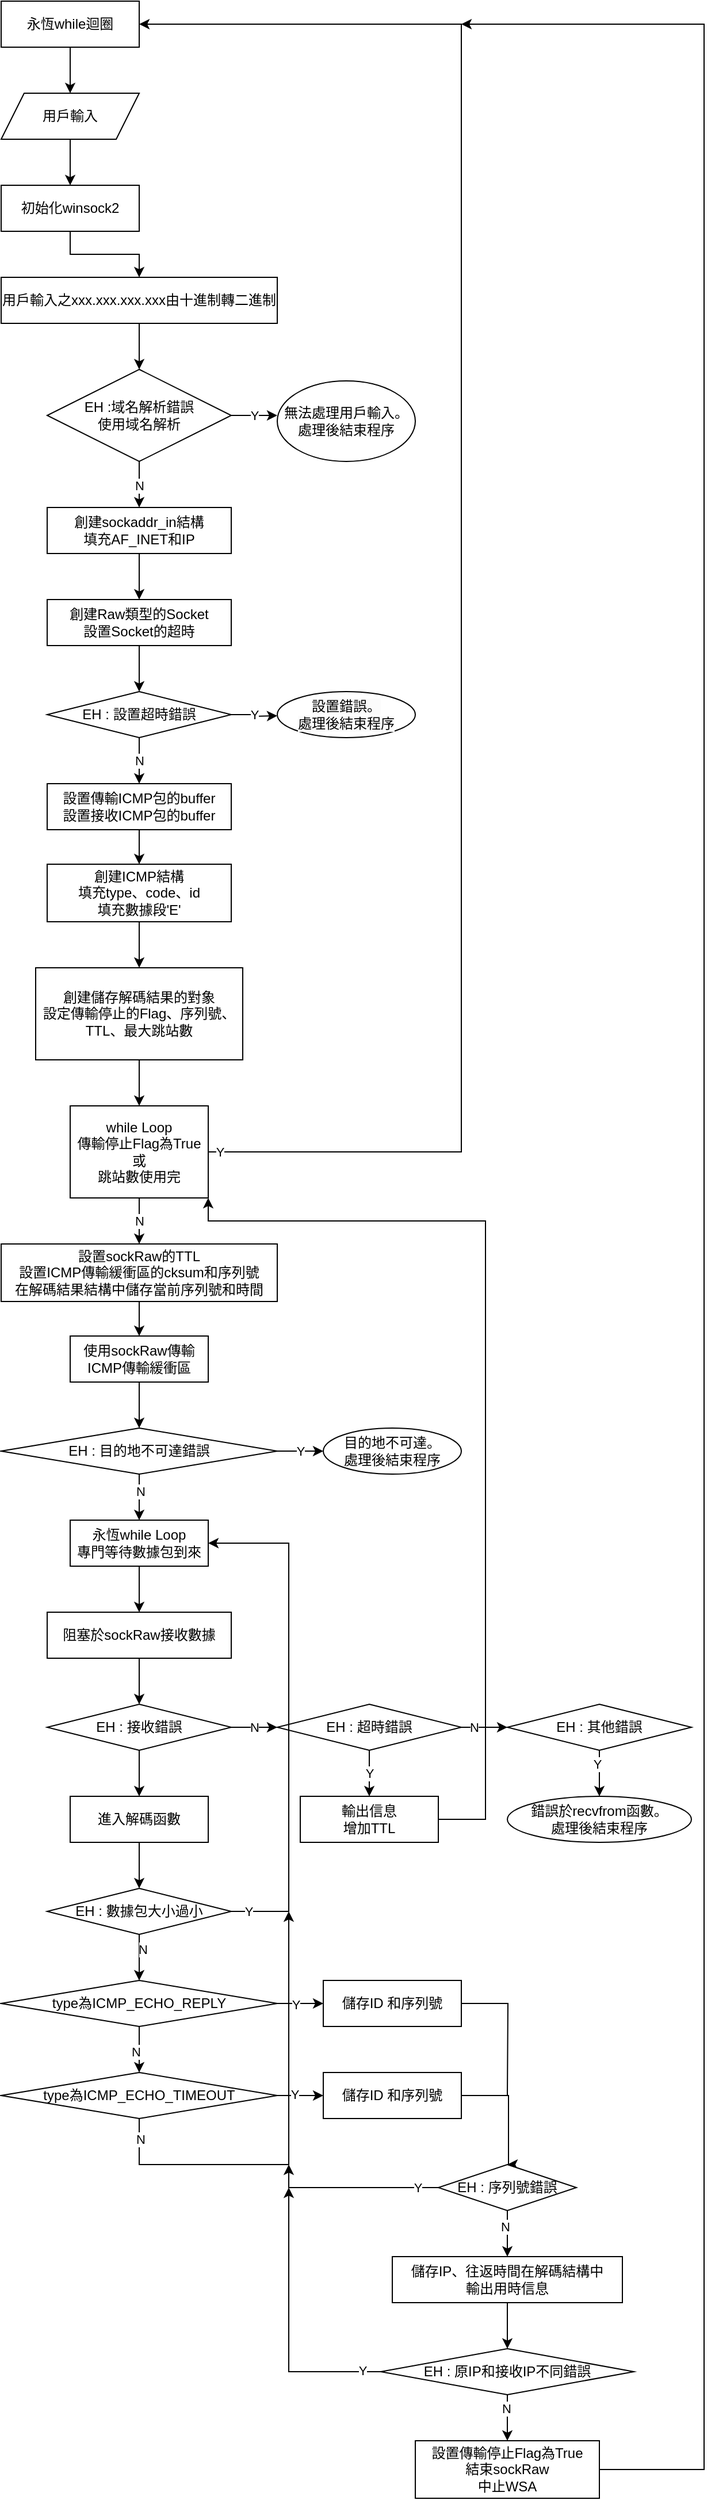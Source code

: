 <mxfile version="22.1.3" type="github">
  <diagram id="C5RBs43oDa-KdzZeNtuy" name="Page-1">
    <mxGraphModel dx="891" dy="628" grid="1" gridSize="10" guides="1" tooltips="1" connect="1" arrows="1" fold="1" page="1" pageScale="1" pageWidth="827" pageHeight="1169" math="0" shadow="0">
      <root>
        <mxCell id="WIyWlLk6GJQsqaUBKTNV-0" />
        <mxCell id="WIyWlLk6GJQsqaUBKTNV-1" parent="WIyWlLk6GJQsqaUBKTNV-0" />
        <mxCell id="BujpaoAsENS_1RQgkWy6-5" value="" style="edgeStyle=orthogonalEdgeStyle;rounded=0;orthogonalLoop=1;jettySize=auto;html=1;" parent="WIyWlLk6GJQsqaUBKTNV-1" source="BujpaoAsENS_1RQgkWy6-0" target="BujpaoAsENS_1RQgkWy6-4" edge="1">
          <mxGeometry relative="1" as="geometry" />
        </mxCell>
        <mxCell id="BujpaoAsENS_1RQgkWy6-0" value="用戶輸入" style="shape=parallelogram;perimeter=parallelogramPerimeter;whiteSpace=wrap;html=1;fixedSize=1;" parent="WIyWlLk6GJQsqaUBKTNV-1" vertex="1">
          <mxGeometry x="40" y="120" width="120" height="40" as="geometry" />
        </mxCell>
        <mxCell id="BujpaoAsENS_1RQgkWy6-2" style="edgeStyle=orthogonalEdgeStyle;rounded=0;orthogonalLoop=1;jettySize=auto;html=1;entryX=0.5;entryY=0;entryDx=0;entryDy=0;" parent="WIyWlLk6GJQsqaUBKTNV-1" source="BujpaoAsENS_1RQgkWy6-1" target="BujpaoAsENS_1RQgkWy6-0" edge="1">
          <mxGeometry relative="1" as="geometry" />
        </mxCell>
        <mxCell id="BujpaoAsENS_1RQgkWy6-1" value="永恆while迴圈" style="rounded=0;whiteSpace=wrap;html=1;" parent="WIyWlLk6GJQsqaUBKTNV-1" vertex="1">
          <mxGeometry x="40" y="40" width="120" height="40" as="geometry" />
        </mxCell>
        <mxCell id="BujpaoAsENS_1RQgkWy6-7" value="" style="edgeStyle=orthogonalEdgeStyle;rounded=0;orthogonalLoop=1;jettySize=auto;html=1;" parent="WIyWlLk6GJQsqaUBKTNV-1" source="BujpaoAsENS_1RQgkWy6-4" target="BujpaoAsENS_1RQgkWy6-6" edge="1">
          <mxGeometry relative="1" as="geometry" />
        </mxCell>
        <mxCell id="BujpaoAsENS_1RQgkWy6-4" value="初始化winsock2" style="whiteSpace=wrap;html=1;" parent="WIyWlLk6GJQsqaUBKTNV-1" vertex="1">
          <mxGeometry x="40" y="200" width="120" height="40" as="geometry" />
        </mxCell>
        <mxCell id="BujpaoAsENS_1RQgkWy6-9" value="" style="edgeStyle=orthogonalEdgeStyle;rounded=0;orthogonalLoop=1;jettySize=auto;html=1;" parent="WIyWlLk6GJQsqaUBKTNV-1" source="BujpaoAsENS_1RQgkWy6-6" target="BujpaoAsENS_1RQgkWy6-8" edge="1">
          <mxGeometry relative="1" as="geometry" />
        </mxCell>
        <mxCell id="BujpaoAsENS_1RQgkWy6-6" value="用戶輸入之xxx.xxx.xxx.xxx由十進制轉二進制" style="whiteSpace=wrap;html=1;" parent="WIyWlLk6GJQsqaUBKTNV-1" vertex="1">
          <mxGeometry x="40" y="280" width="240" height="40" as="geometry" />
        </mxCell>
        <mxCell id="BujpaoAsENS_1RQgkWy6-11" value="" style="edgeStyle=orthogonalEdgeStyle;rounded=0;orthogonalLoop=1;jettySize=auto;html=1;" parent="WIyWlLk6GJQsqaUBKTNV-1" source="BujpaoAsENS_1RQgkWy6-8" edge="1">
          <mxGeometry relative="1" as="geometry">
            <mxPoint x="280" y="400" as="targetPoint" />
          </mxGeometry>
        </mxCell>
        <mxCell id="BujpaoAsENS_1RQgkWy6-15" value="Y" style="edgeLabel;html=1;align=center;verticalAlign=middle;resizable=0;points=[];" parent="BujpaoAsENS_1RQgkWy6-11" vertex="1" connectable="0">
          <mxGeometry x="-0.617" y="-3" relative="1" as="geometry">
            <mxPoint x="12" y="-3" as="offset" />
          </mxGeometry>
        </mxCell>
        <mxCell id="BujpaoAsENS_1RQgkWy6-14" value="" style="edgeStyle=orthogonalEdgeStyle;rounded=0;orthogonalLoop=1;jettySize=auto;html=1;" parent="WIyWlLk6GJQsqaUBKTNV-1" source="BujpaoAsENS_1RQgkWy6-8" target="BujpaoAsENS_1RQgkWy6-13" edge="1">
          <mxGeometry relative="1" as="geometry" />
        </mxCell>
        <mxCell id="BujpaoAsENS_1RQgkWy6-17" value="N" style="edgeLabel;html=1;align=center;verticalAlign=middle;resizable=0;points=[];" parent="BujpaoAsENS_1RQgkWy6-14" vertex="1" connectable="0">
          <mxGeometry x="-0.483" y="-3" relative="1" as="geometry">
            <mxPoint x="3" y="10" as="offset" />
          </mxGeometry>
        </mxCell>
        <mxCell id="BujpaoAsENS_1RQgkWy6-8" value="EH :域名解析錯誤&lt;br&gt;使用域名解析" style="rhombus;whiteSpace=wrap;html=1;" parent="WIyWlLk6GJQsqaUBKTNV-1" vertex="1">
          <mxGeometry x="80" y="360" width="160" height="80" as="geometry" />
        </mxCell>
        <mxCell id="BujpaoAsENS_1RQgkWy6-22" value="" style="edgeStyle=orthogonalEdgeStyle;rounded=0;orthogonalLoop=1;jettySize=auto;html=1;" parent="WIyWlLk6GJQsqaUBKTNV-1" source="BujpaoAsENS_1RQgkWy6-13" target="BujpaoAsENS_1RQgkWy6-21" edge="1">
          <mxGeometry relative="1" as="geometry" />
        </mxCell>
        <mxCell id="BujpaoAsENS_1RQgkWy6-13" value="創建sockaddr_in結構&lt;br&gt;填充AF_INET和IP" style="whiteSpace=wrap;html=1;" parent="WIyWlLk6GJQsqaUBKTNV-1" vertex="1">
          <mxGeometry x="80" y="480" width="160" height="40" as="geometry" />
        </mxCell>
        <mxCell id="BujpaoAsENS_1RQgkWy6-25" value="" style="edgeStyle=orthogonalEdgeStyle;rounded=0;orthogonalLoop=1;jettySize=auto;html=1;" parent="WIyWlLk6GJQsqaUBKTNV-1" source="BujpaoAsENS_1RQgkWy6-21" target="BujpaoAsENS_1RQgkWy6-24" edge="1">
          <mxGeometry relative="1" as="geometry" />
        </mxCell>
        <mxCell id="BujpaoAsENS_1RQgkWy6-21" value="創建Raw類型的Socket&lt;br&gt;設置Socket的超時" style="whiteSpace=wrap;html=1;" parent="WIyWlLk6GJQsqaUBKTNV-1" vertex="1">
          <mxGeometry x="80" y="560" width="160" height="40" as="geometry" />
        </mxCell>
        <mxCell id="BujpaoAsENS_1RQgkWy6-27" value="" style="edgeStyle=orthogonalEdgeStyle;rounded=0;orthogonalLoop=1;jettySize=auto;html=1;" parent="WIyWlLk6GJQsqaUBKTNV-1" source="BujpaoAsENS_1RQgkWy6-24" edge="1">
          <mxGeometry relative="1" as="geometry">
            <mxPoint x="280" y="661" as="targetPoint" />
          </mxGeometry>
        </mxCell>
        <mxCell id="BujpaoAsENS_1RQgkWy6-29" value="Y" style="edgeLabel;html=1;align=center;verticalAlign=middle;resizable=0;points=[];" parent="BujpaoAsENS_1RQgkWy6-27" vertex="1" connectable="0">
          <mxGeometry x="-0.567" y="1" relative="1" as="geometry">
            <mxPoint x="11" y="1" as="offset" />
          </mxGeometry>
        </mxCell>
        <mxCell id="BujpaoAsENS_1RQgkWy6-31" value="N" style="edgeStyle=orthogonalEdgeStyle;rounded=0;orthogonalLoop=1;jettySize=auto;html=1;" parent="WIyWlLk6GJQsqaUBKTNV-1" source="BujpaoAsENS_1RQgkWy6-24" target="BujpaoAsENS_1RQgkWy6-30" edge="1">
          <mxGeometry relative="1" as="geometry" />
        </mxCell>
        <mxCell id="BujpaoAsENS_1RQgkWy6-24" value="EH : 設置超時錯誤" style="rhombus;whiteSpace=wrap;html=1;" parent="WIyWlLk6GJQsqaUBKTNV-1" vertex="1">
          <mxGeometry x="80" y="640" width="160" height="40" as="geometry" />
        </mxCell>
        <mxCell id="BujpaoAsENS_1RQgkWy6-33" value="" style="edgeStyle=orthogonalEdgeStyle;rounded=0;orthogonalLoop=1;jettySize=auto;html=1;" parent="WIyWlLk6GJQsqaUBKTNV-1" source="BujpaoAsENS_1RQgkWy6-30" target="BujpaoAsENS_1RQgkWy6-32" edge="1">
          <mxGeometry relative="1" as="geometry" />
        </mxCell>
        <mxCell id="BujpaoAsENS_1RQgkWy6-30" value="設置傳輸ICMP包的buffer&lt;br&gt;設置接收ICMP包的buffer" style="whiteSpace=wrap;html=1;" parent="WIyWlLk6GJQsqaUBKTNV-1" vertex="1">
          <mxGeometry x="80" y="720" width="160" height="40" as="geometry" />
        </mxCell>
        <mxCell id="BujpaoAsENS_1RQgkWy6-35" value="" style="edgeStyle=orthogonalEdgeStyle;rounded=0;orthogonalLoop=1;jettySize=auto;html=1;" parent="WIyWlLk6GJQsqaUBKTNV-1" source="BujpaoAsENS_1RQgkWy6-32" target="BujpaoAsENS_1RQgkWy6-34" edge="1">
          <mxGeometry relative="1" as="geometry" />
        </mxCell>
        <mxCell id="BujpaoAsENS_1RQgkWy6-32" value="創建ICMP結構&lt;br&gt;填充type、code、id&lt;br&gt;填充數據段&#39;E&#39;" style="whiteSpace=wrap;html=1;" parent="WIyWlLk6GJQsqaUBKTNV-1" vertex="1">
          <mxGeometry x="80" y="790" width="160" height="50" as="geometry" />
        </mxCell>
        <mxCell id="BujpaoAsENS_1RQgkWy6-39" value="" style="edgeStyle=orthogonalEdgeStyle;rounded=0;orthogonalLoop=1;jettySize=auto;html=1;" parent="WIyWlLk6GJQsqaUBKTNV-1" source="BujpaoAsENS_1RQgkWy6-34" target="BujpaoAsENS_1RQgkWy6-38" edge="1">
          <mxGeometry relative="1" as="geometry" />
        </mxCell>
        <mxCell id="BujpaoAsENS_1RQgkWy6-34" value="創建儲存解碼結果的對象&lt;br&gt;設定傳輸停止的Flag、序列號、TTL、最大跳站數" style="whiteSpace=wrap;html=1;" parent="WIyWlLk6GJQsqaUBKTNV-1" vertex="1">
          <mxGeometry x="70" y="880" width="180" height="80" as="geometry" />
        </mxCell>
        <mxCell id="BujpaoAsENS_1RQgkWy6-41" value="" style="edgeStyle=orthogonalEdgeStyle;rounded=0;orthogonalLoop=1;jettySize=auto;html=1;" parent="WIyWlLk6GJQsqaUBKTNV-1" source="BujpaoAsENS_1RQgkWy6-38" target="BujpaoAsENS_1RQgkWy6-40" edge="1">
          <mxGeometry relative="1" as="geometry">
            <Array as="points">
              <mxPoint x="160" y="1120" />
              <mxPoint x="160" y="1120" />
            </Array>
          </mxGeometry>
        </mxCell>
        <mxCell id="BujpaoAsENS_1RQgkWy6-50" value="N" style="edgeLabel;html=1;align=center;verticalAlign=middle;resizable=0;points=[];" parent="BujpaoAsENS_1RQgkWy6-41" vertex="1" connectable="0">
          <mxGeometry x="0.298" y="3" relative="1" as="geometry">
            <mxPoint x="-3" y="-6" as="offset" />
          </mxGeometry>
        </mxCell>
        <mxCell id="BujpaoAsENS_1RQgkWy6-38" value="while Loop&lt;br&gt;傳輸停止Flag為True&lt;br style=&quot;border-color: var(--border-color);&quot;&gt;或&lt;br style=&quot;border-color: var(--border-color);&quot;&gt;跳站數使用完" style="whiteSpace=wrap;html=1;" parent="WIyWlLk6GJQsqaUBKTNV-1" vertex="1">
          <mxGeometry x="100" y="1000" width="120" height="80" as="geometry" />
        </mxCell>
        <mxCell id="BujpaoAsENS_1RQgkWy6-52" value="" style="edgeStyle=orthogonalEdgeStyle;rounded=0;orthogonalLoop=1;jettySize=auto;html=1;" parent="WIyWlLk6GJQsqaUBKTNV-1" source="BujpaoAsENS_1RQgkWy6-40" target="BujpaoAsENS_1RQgkWy6-51" edge="1">
          <mxGeometry relative="1" as="geometry" />
        </mxCell>
        <mxCell id="BujpaoAsENS_1RQgkWy6-40" value="設置sockRaw的TTL&lt;br&gt;設置ICMP傳輸緩衝區的cksum和序列號&lt;br&gt;在解碼結果結構中儲存當前序列號和時間" style="whiteSpace=wrap;html=1;" parent="WIyWlLk6GJQsqaUBKTNV-1" vertex="1">
          <mxGeometry x="40" y="1120" width="240" height="50" as="geometry" />
        </mxCell>
        <mxCell id="BujpaoAsENS_1RQgkWy6-45" style="edgeStyle=orthogonalEdgeStyle;rounded=0;orthogonalLoop=1;jettySize=auto;html=1;endArrow=classic;endFill=1;spacing=0;spacingRight=3;entryX=1;entryY=0.5;entryDx=0;entryDy=0;exitX=1;exitY=0.5;exitDx=0;exitDy=0;" parent="WIyWlLk6GJQsqaUBKTNV-1" source="BujpaoAsENS_1RQgkWy6-38" target="BujpaoAsENS_1RQgkWy6-1" edge="1">
          <mxGeometry relative="1" as="geometry">
            <mxPoint x="440" y="60" as="targetPoint" />
            <mxPoint x="380" y="1040" as="sourcePoint" />
            <Array as="points">
              <mxPoint x="440" y="1040" />
              <mxPoint x="440" y="60" />
            </Array>
          </mxGeometry>
        </mxCell>
        <mxCell id="BujpaoAsENS_1RQgkWy6-90" value="Y" style="edgeLabel;html=1;align=center;verticalAlign=middle;resizable=0;points=[];" parent="BujpaoAsENS_1RQgkWy6-45" vertex="1" connectable="0">
          <mxGeometry x="-0.95" y="-2" relative="1" as="geometry">
            <mxPoint x="-27" y="-2" as="offset" />
          </mxGeometry>
        </mxCell>
        <mxCell id="BujpaoAsENS_1RQgkWy6-54" value="" style="edgeStyle=orthogonalEdgeStyle;rounded=0;orthogonalLoop=1;jettySize=auto;html=1;" parent="WIyWlLk6GJQsqaUBKTNV-1" source="BujpaoAsENS_1RQgkWy6-51" target="BujpaoAsENS_1RQgkWy6-53" edge="1">
          <mxGeometry relative="1" as="geometry" />
        </mxCell>
        <mxCell id="BujpaoAsENS_1RQgkWy6-51" value="使用sockRaw傳輸ICMP傳輸緩衝區" style="whiteSpace=wrap;html=1;" parent="WIyWlLk6GJQsqaUBKTNV-1" vertex="1">
          <mxGeometry x="100" y="1200" width="120" height="40" as="geometry" />
        </mxCell>
        <mxCell id="BujpaoAsENS_1RQgkWy6-59" value="Y" style="edgeStyle=orthogonalEdgeStyle;rounded=0;orthogonalLoop=1;jettySize=auto;html=1;entryX=0;entryY=0.5;entryDx=0;entryDy=0;" parent="WIyWlLk6GJQsqaUBKTNV-1" source="BujpaoAsENS_1RQgkWy6-53" target="BujpaoAsENS_1RQgkWy6-76" edge="1">
          <mxGeometry relative="1" as="geometry">
            <mxPoint x="320" y="1300" as="targetPoint" />
          </mxGeometry>
        </mxCell>
        <mxCell id="BujpaoAsENS_1RQgkWy6-63" value="" style="edgeStyle=orthogonalEdgeStyle;rounded=0;orthogonalLoop=1;jettySize=auto;html=1;" parent="WIyWlLk6GJQsqaUBKTNV-1" source="BujpaoAsENS_1RQgkWy6-53" target="BujpaoAsENS_1RQgkWy6-62" edge="1">
          <mxGeometry relative="1" as="geometry" />
        </mxCell>
        <mxCell id="BujpaoAsENS_1RQgkWy6-88" value="N" style="edgeLabel;html=1;align=center;verticalAlign=middle;resizable=0;points=[];" parent="BujpaoAsENS_1RQgkWy6-63" vertex="1" connectable="0">
          <mxGeometry x="-0.26" y="1" relative="1" as="geometry">
            <mxPoint as="offset" />
          </mxGeometry>
        </mxCell>
        <mxCell id="BujpaoAsENS_1RQgkWy6-53" value="EH : 目的地不可達錯誤" style="rhombus;whiteSpace=wrap;html=1;" parent="WIyWlLk6GJQsqaUBKTNV-1" vertex="1">
          <mxGeometry x="40" y="1280" width="240" height="40" as="geometry" />
        </mxCell>
        <mxCell id="BujpaoAsENS_1RQgkWy6-65" value="" style="edgeStyle=orthogonalEdgeStyle;rounded=0;orthogonalLoop=1;jettySize=auto;html=1;" parent="WIyWlLk6GJQsqaUBKTNV-1" source="BujpaoAsENS_1RQgkWy6-62" target="BujpaoAsENS_1RQgkWy6-64" edge="1">
          <mxGeometry relative="1" as="geometry" />
        </mxCell>
        <mxCell id="BujpaoAsENS_1RQgkWy6-62" value="永恆while Loop&lt;br&gt;專門等待數據包到來" style="whiteSpace=wrap;html=1;" parent="WIyWlLk6GJQsqaUBKTNV-1" vertex="1">
          <mxGeometry x="100" y="1360" width="120" height="40" as="geometry" />
        </mxCell>
        <mxCell id="BujpaoAsENS_1RQgkWy6-68" value="" style="edgeStyle=orthogonalEdgeStyle;rounded=0;orthogonalLoop=1;jettySize=auto;html=1;" parent="WIyWlLk6GJQsqaUBKTNV-1" source="BujpaoAsENS_1RQgkWy6-64" target="BujpaoAsENS_1RQgkWy6-67" edge="1">
          <mxGeometry relative="1" as="geometry" />
        </mxCell>
        <mxCell id="BujpaoAsENS_1RQgkWy6-64" value="阻塞於sockRaw接收數據" style="whiteSpace=wrap;html=1;" parent="WIyWlLk6GJQsqaUBKTNV-1" vertex="1">
          <mxGeometry x="80" y="1440" width="160" height="40" as="geometry" />
        </mxCell>
        <mxCell id="BujpaoAsENS_1RQgkWy6-70" value="" style="edgeStyle=orthogonalEdgeStyle;rounded=0;orthogonalLoop=1;jettySize=auto;html=1;" parent="WIyWlLk6GJQsqaUBKTNV-1" source="BujpaoAsENS_1RQgkWy6-67" target="BujpaoAsENS_1RQgkWy6-69" edge="1">
          <mxGeometry relative="1" as="geometry" />
        </mxCell>
        <mxCell id="BujpaoAsENS_1RQgkWy6-85" value="N" style="edgeLabel;html=1;align=center;verticalAlign=middle;resizable=0;points=[];" parent="BujpaoAsENS_1RQgkWy6-70" vertex="1" connectable="0">
          <mxGeometry x="-0.45" y="3" relative="1" as="geometry">
            <mxPoint x="9" y="3" as="offset" />
          </mxGeometry>
        </mxCell>
        <mxCell id="BujpaoAsENS_1RQgkWy6-93" value="" style="edgeStyle=orthogonalEdgeStyle;rounded=0;orthogonalLoop=1;jettySize=auto;html=1;entryX=0.5;entryY=0;entryDx=0;entryDy=0;" parent="WIyWlLk6GJQsqaUBKTNV-1" source="BujpaoAsENS_1RQgkWy6-67" target="BujpaoAsENS_1RQgkWy6-94" edge="1">
          <mxGeometry relative="1" as="geometry">
            <mxPoint x="160" y="1600" as="targetPoint" />
          </mxGeometry>
        </mxCell>
        <mxCell id="BujpaoAsENS_1RQgkWy6-67" value="EH : 接收錯誤" style="rhombus;whiteSpace=wrap;html=1;" parent="WIyWlLk6GJQsqaUBKTNV-1" vertex="1">
          <mxGeometry x="80" y="1520" width="160" height="40" as="geometry" />
        </mxCell>
        <mxCell id="BujpaoAsENS_1RQgkWy6-72" value="" style="edgeStyle=orthogonalEdgeStyle;rounded=0;orthogonalLoop=1;jettySize=auto;html=1;" parent="WIyWlLk6GJQsqaUBKTNV-1" source="BujpaoAsENS_1RQgkWy6-69" target="BujpaoAsENS_1RQgkWy6-71" edge="1">
          <mxGeometry relative="1" as="geometry">
            <Array as="points">
              <mxPoint x="460" y="1540" />
              <mxPoint x="460" y="1540" />
            </Array>
          </mxGeometry>
        </mxCell>
        <mxCell id="BujpaoAsENS_1RQgkWy6-87" value="N" style="edgeLabel;html=1;align=center;verticalAlign=middle;resizable=0;points=[];" parent="BujpaoAsENS_1RQgkWy6-72" vertex="1" connectable="0">
          <mxGeometry x="-0.45" y="-3" relative="1" as="geometry">
            <mxPoint y="-3" as="offset" />
          </mxGeometry>
        </mxCell>
        <mxCell id="BujpaoAsENS_1RQgkWy6-82" value="" style="edgeStyle=orthogonalEdgeStyle;rounded=0;orthogonalLoop=1;jettySize=auto;html=1;" parent="WIyWlLk6GJQsqaUBKTNV-1" source="BujpaoAsENS_1RQgkWy6-69" target="BujpaoAsENS_1RQgkWy6-81" edge="1">
          <mxGeometry relative="1" as="geometry" />
        </mxCell>
        <mxCell id="BujpaoAsENS_1RQgkWy6-86" value="Y" style="edgeLabel;html=1;align=center;verticalAlign=middle;resizable=0;points=[];" parent="BujpaoAsENS_1RQgkWy6-82" vertex="1" connectable="0">
          <mxGeometry x="-0.35" y="-3" relative="1" as="geometry">
            <mxPoint x="3" y="7" as="offset" />
          </mxGeometry>
        </mxCell>
        <mxCell id="BujpaoAsENS_1RQgkWy6-69" value="EH : 超時錯誤" style="rhombus;whiteSpace=wrap;html=1;" parent="WIyWlLk6GJQsqaUBKTNV-1" vertex="1">
          <mxGeometry x="280" y="1520" width="160" height="40" as="geometry" />
        </mxCell>
        <mxCell id="BujpaoAsENS_1RQgkWy6-78" value="" style="edgeStyle=orthogonalEdgeStyle;rounded=0;orthogonalLoop=1;jettySize=auto;html=1;entryX=0.5;entryY=0;entryDx=0;entryDy=0;" parent="WIyWlLk6GJQsqaUBKTNV-1" source="BujpaoAsENS_1RQgkWy6-71" target="BujpaoAsENS_1RQgkWy6-80" edge="1">
          <mxGeometry relative="1" as="geometry">
            <mxPoint x="560" y="1620" as="targetPoint" />
          </mxGeometry>
        </mxCell>
        <mxCell id="BujpaoAsENS_1RQgkWy6-91" value="Y" style="edgeLabel;html=1;align=center;verticalAlign=middle;resizable=0;points=[];" parent="BujpaoAsENS_1RQgkWy6-78" vertex="1" connectable="0">
          <mxGeometry x="-0.39" y="-2" relative="1" as="geometry">
            <mxPoint as="offset" />
          </mxGeometry>
        </mxCell>
        <mxCell id="BujpaoAsENS_1RQgkWy6-71" value="EH : 其他錯誤" style="rhombus;whiteSpace=wrap;html=1;" parent="WIyWlLk6GJQsqaUBKTNV-1" vertex="1">
          <mxGeometry x="480" y="1520" width="160" height="40" as="geometry" />
        </mxCell>
        <mxCell id="BujpaoAsENS_1RQgkWy6-74" value="無法處理用戶輸入。&lt;br style=&quot;border-color: var(--border-color);&quot;&gt;處理後結束程序" style="ellipse;whiteSpace=wrap;html=1;" parent="WIyWlLk6GJQsqaUBKTNV-1" vertex="1">
          <mxGeometry x="280" y="370" width="120" height="70" as="geometry" />
        </mxCell>
        <mxCell id="BujpaoAsENS_1RQgkWy6-75" value="&lt;span style=&quot;color: rgb(0, 0, 0); font-family: Helvetica; font-size: 12px; font-style: normal; font-variant-ligatures: normal; font-variant-caps: normal; font-weight: 400; letter-spacing: normal; orphans: 2; text-align: center; text-indent: 0px; text-transform: none; widows: 2; word-spacing: 0px; -webkit-text-stroke-width: 0px; background-color: rgb(251, 251, 251); text-decoration-thickness: initial; text-decoration-style: initial; text-decoration-color: initial; float: none; display: inline !important;&quot;&gt;設置錯誤。&lt;/span&gt;&lt;br style=&quot;border-color: var(--border-color); color: rgb(0, 0, 0); font-family: Helvetica; font-size: 12px; font-style: normal; font-variant-ligatures: normal; font-variant-caps: normal; font-weight: 400; letter-spacing: normal; orphans: 2; text-align: center; text-indent: 0px; text-transform: none; widows: 2; word-spacing: 0px; -webkit-text-stroke-width: 0px; background-color: rgb(251, 251, 251); text-decoration-thickness: initial; text-decoration-style: initial; text-decoration-color: initial;&quot;&gt;&lt;span style=&quot;color: rgb(0, 0, 0); font-family: Helvetica; font-size: 12px; font-style: normal; font-variant-ligatures: normal; font-variant-caps: normal; font-weight: 400; letter-spacing: normal; orphans: 2; text-align: center; text-indent: 0px; text-transform: none; widows: 2; word-spacing: 0px; -webkit-text-stroke-width: 0px; background-color: rgb(251, 251, 251); text-decoration-thickness: initial; text-decoration-style: initial; text-decoration-color: initial; float: none; display: inline !important;&quot;&gt;處理後結束程序&lt;/span&gt;" style="ellipse;whiteSpace=wrap;html=1;" parent="WIyWlLk6GJQsqaUBKTNV-1" vertex="1">
          <mxGeometry x="280" y="640" width="120" height="40" as="geometry" />
        </mxCell>
        <mxCell id="BujpaoAsENS_1RQgkWy6-76" value="目的地不可達。&lt;br&gt;處理後結束程序" style="ellipse;whiteSpace=wrap;html=1;" parent="WIyWlLk6GJQsqaUBKTNV-1" vertex="1">
          <mxGeometry x="320" y="1280" width="120" height="40" as="geometry" />
        </mxCell>
        <mxCell id="BujpaoAsENS_1RQgkWy6-80" value="錯誤於recvfrom函數。&lt;br style=&quot;border-color: var(--border-color);&quot;&gt;處理後結束程序" style="ellipse;whiteSpace=wrap;html=1;" parent="WIyWlLk6GJQsqaUBKTNV-1" vertex="1">
          <mxGeometry x="480" y="1600" width="160" height="40" as="geometry" />
        </mxCell>
        <mxCell id="BujpaoAsENS_1RQgkWy6-83" style="edgeStyle=orthogonalEdgeStyle;rounded=0;orthogonalLoop=1;jettySize=auto;html=1;entryX=1;entryY=1;entryDx=0;entryDy=0;" parent="WIyWlLk6GJQsqaUBKTNV-1" source="BujpaoAsENS_1RQgkWy6-81" target="BujpaoAsENS_1RQgkWy6-38" edge="1">
          <mxGeometry relative="1" as="geometry">
            <mxPoint x="220" y="1100" as="targetPoint" />
            <Array as="points">
              <mxPoint x="461" y="1620" />
              <mxPoint x="461" y="1100" />
              <mxPoint x="220" y="1100" />
            </Array>
          </mxGeometry>
        </mxCell>
        <mxCell id="BujpaoAsENS_1RQgkWy6-81" value="輸出信息&lt;br&gt;增加TTL" style="whiteSpace=wrap;html=1;" parent="WIyWlLk6GJQsqaUBKTNV-1" vertex="1">
          <mxGeometry x="300" y="1600" width="120" height="40" as="geometry" />
        </mxCell>
        <mxCell id="BujpaoAsENS_1RQgkWy6-97" value="" style="edgeStyle=orthogonalEdgeStyle;rounded=0;orthogonalLoop=1;jettySize=auto;html=1;" parent="WIyWlLk6GJQsqaUBKTNV-1" source="BujpaoAsENS_1RQgkWy6-94" target="BujpaoAsENS_1RQgkWy6-96" edge="1">
          <mxGeometry relative="1" as="geometry" />
        </mxCell>
        <mxCell id="BujpaoAsENS_1RQgkWy6-94" value="進入解碼函數" style="rounded=0;whiteSpace=wrap;html=1;" parent="WIyWlLk6GJQsqaUBKTNV-1" vertex="1">
          <mxGeometry x="100" y="1600" width="120" height="40" as="geometry" />
        </mxCell>
        <mxCell id="BujpaoAsENS_1RQgkWy6-99" value="" style="edgeStyle=orthogonalEdgeStyle;rounded=0;orthogonalLoop=1;jettySize=auto;html=1;entryX=1;entryY=0.5;entryDx=0;entryDy=0;" parent="WIyWlLk6GJQsqaUBKTNV-1" source="BujpaoAsENS_1RQgkWy6-96" target="BujpaoAsENS_1RQgkWy6-62" edge="1">
          <mxGeometry relative="1" as="geometry">
            <mxPoint x="230" y="1380" as="targetPoint" />
            <Array as="points">
              <mxPoint x="290" y="1700" />
              <mxPoint x="290" y="1380" />
            </Array>
          </mxGeometry>
        </mxCell>
        <mxCell id="BujpaoAsENS_1RQgkWy6-118" value="Y" style="edgeLabel;html=1;align=center;verticalAlign=middle;resizable=0;points=[];" parent="BujpaoAsENS_1RQgkWy6-99" vertex="1" connectable="0">
          <mxGeometry x="-0.933" y="-4" relative="1" as="geometry">
            <mxPoint y="-4" as="offset" />
          </mxGeometry>
        </mxCell>
        <mxCell id="BujpaoAsENS_1RQgkWy6-105" value="" style="edgeStyle=orthogonalEdgeStyle;rounded=0;orthogonalLoop=1;jettySize=auto;html=1;" parent="WIyWlLk6GJQsqaUBKTNV-1" source="BujpaoAsENS_1RQgkWy6-96" target="BujpaoAsENS_1RQgkWy6-104" edge="1">
          <mxGeometry relative="1" as="geometry" />
        </mxCell>
        <mxCell id="BujpaoAsENS_1RQgkWy6-106" value="N" style="edgeLabel;html=1;align=center;verticalAlign=middle;resizable=0;points=[];" parent="BujpaoAsENS_1RQgkWy6-105" vertex="1" connectable="0">
          <mxGeometry x="-0.35" y="3" relative="1" as="geometry">
            <mxPoint as="offset" />
          </mxGeometry>
        </mxCell>
        <mxCell id="BujpaoAsENS_1RQgkWy6-96" value="EH : 數據包大小過小" style="rhombus;whiteSpace=wrap;html=1;rounded=0;" parent="WIyWlLk6GJQsqaUBKTNV-1" vertex="1">
          <mxGeometry x="80" y="1680" width="160" height="40" as="geometry" />
        </mxCell>
        <mxCell id="BujpaoAsENS_1RQgkWy6-108" value="" style="edgeStyle=orthogonalEdgeStyle;rounded=0;orthogonalLoop=1;jettySize=auto;html=1;" parent="WIyWlLk6GJQsqaUBKTNV-1" source="BujpaoAsENS_1RQgkWy6-104" target="BujpaoAsENS_1RQgkWy6-107" edge="1">
          <mxGeometry relative="1" as="geometry" />
        </mxCell>
        <mxCell id="BujpaoAsENS_1RQgkWy6-113" value="Y" style="edgeLabel;html=1;align=center;verticalAlign=middle;resizable=0;points=[];" parent="BujpaoAsENS_1RQgkWy6-108" vertex="1" connectable="0">
          <mxGeometry x="-0.2" y="-1" relative="1" as="geometry">
            <mxPoint as="offset" />
          </mxGeometry>
        </mxCell>
        <mxCell id="BujpaoAsENS_1RQgkWy6-110" value="" style="edgeStyle=orthogonalEdgeStyle;rounded=0;orthogonalLoop=1;jettySize=auto;html=1;" parent="WIyWlLk6GJQsqaUBKTNV-1" source="BujpaoAsENS_1RQgkWy6-104" target="BujpaoAsENS_1RQgkWy6-109" edge="1">
          <mxGeometry relative="1" as="geometry" />
        </mxCell>
        <mxCell id="BujpaoAsENS_1RQgkWy6-115" value="N" style="edgeLabel;html=1;align=center;verticalAlign=middle;resizable=0;points=[];" parent="BujpaoAsENS_1RQgkWy6-110" vertex="1" connectable="0">
          <mxGeometry x="0.1" y="-3" relative="1" as="geometry">
            <mxPoint as="offset" />
          </mxGeometry>
        </mxCell>
        <mxCell id="BujpaoAsENS_1RQgkWy6-104" value="type為ICMP_ECHO_REPLY" style="rhombus;whiteSpace=wrap;html=1;rounded=0;" parent="WIyWlLk6GJQsqaUBKTNV-1" vertex="1">
          <mxGeometry x="40" y="1760" width="240" height="40" as="geometry" />
        </mxCell>
        <mxCell id="BujpaoAsENS_1RQgkWy6-121" style="edgeStyle=orthogonalEdgeStyle;rounded=0;orthogonalLoop=1;jettySize=auto;html=1;endArrow=none;endFill=0;" parent="WIyWlLk6GJQsqaUBKTNV-1" source="BujpaoAsENS_1RQgkWy6-107" edge="1">
          <mxGeometry relative="1" as="geometry">
            <mxPoint x="480" y="1860" as="targetPoint" />
          </mxGeometry>
        </mxCell>
        <mxCell id="BujpaoAsENS_1RQgkWy6-107" value="儲存ID 和序列號" style="whiteSpace=wrap;html=1;rounded=0;" parent="WIyWlLk6GJQsqaUBKTNV-1" vertex="1">
          <mxGeometry x="320" y="1760" width="120" height="40" as="geometry" />
        </mxCell>
        <mxCell id="BujpaoAsENS_1RQgkWy6-112" value="" style="edgeStyle=orthogonalEdgeStyle;rounded=0;orthogonalLoop=1;jettySize=auto;html=1;" parent="WIyWlLk6GJQsqaUBKTNV-1" source="BujpaoAsENS_1RQgkWy6-109" target="BujpaoAsENS_1RQgkWy6-111" edge="1">
          <mxGeometry relative="1" as="geometry" />
        </mxCell>
        <mxCell id="BujpaoAsENS_1RQgkWy6-114" value="Y" style="edgeLabel;html=1;align=center;verticalAlign=middle;resizable=0;points=[];" parent="BujpaoAsENS_1RQgkWy6-112" vertex="1" connectable="0">
          <mxGeometry x="-0.25" y="1" relative="1" as="geometry">
            <mxPoint as="offset" />
          </mxGeometry>
        </mxCell>
        <mxCell id="BujpaoAsENS_1RQgkWy6-116" style="edgeStyle=orthogonalEdgeStyle;rounded=0;orthogonalLoop=1;jettySize=auto;html=1;endArrow=classic;endFill=1;" parent="WIyWlLk6GJQsqaUBKTNV-1" source="BujpaoAsENS_1RQgkWy6-109" edge="1">
          <mxGeometry relative="1" as="geometry">
            <mxPoint x="290" y="1700" as="targetPoint" />
            <Array as="points">
              <mxPoint x="160" y="1920" />
              <mxPoint x="290" y="1920" />
              <mxPoint x="290" y="1700" />
            </Array>
          </mxGeometry>
        </mxCell>
        <mxCell id="BujpaoAsENS_1RQgkWy6-120" value="N" style="edgeLabel;html=1;align=center;verticalAlign=middle;resizable=0;points=[];" parent="BujpaoAsENS_1RQgkWy6-116" vertex="1" connectable="0">
          <mxGeometry x="-0.91" y="1" relative="1" as="geometry">
            <mxPoint as="offset" />
          </mxGeometry>
        </mxCell>
        <mxCell id="BujpaoAsENS_1RQgkWy6-109" value="type為ICMP_ECHO_TIMEOUT" style="rhombus;whiteSpace=wrap;html=1;rounded=0;" parent="WIyWlLk6GJQsqaUBKTNV-1" vertex="1">
          <mxGeometry x="40" y="1840" width="240" height="40" as="geometry" />
        </mxCell>
        <mxCell id="BujpaoAsENS_1RQgkWy6-122" style="edgeStyle=orthogonalEdgeStyle;rounded=0;orthogonalLoop=1;jettySize=auto;html=1;" parent="WIyWlLk6GJQsqaUBKTNV-1" source="BujpaoAsENS_1RQgkWy6-111" edge="1">
          <mxGeometry relative="1" as="geometry">
            <mxPoint x="480" y="1920" as="targetPoint" />
            <Array as="points">
              <mxPoint x="481" y="1860" />
            </Array>
          </mxGeometry>
        </mxCell>
        <mxCell id="BujpaoAsENS_1RQgkWy6-111" value="儲存ID 和序列號" style="whiteSpace=wrap;html=1;rounded=0;" parent="WIyWlLk6GJQsqaUBKTNV-1" vertex="1">
          <mxGeometry x="320" y="1840" width="120" height="40" as="geometry" />
        </mxCell>
        <mxCell id="BujpaoAsENS_1RQgkWy6-125" style="edgeStyle=orthogonalEdgeStyle;rounded=0;orthogonalLoop=1;jettySize=auto;html=1;endArrow=classic;endFill=1;startArrow=none;startFill=0;" parent="WIyWlLk6GJQsqaUBKTNV-1" source="BujpaoAsENS_1RQgkWy6-124" edge="1">
          <mxGeometry relative="1" as="geometry">
            <mxPoint x="290" y="1920" as="targetPoint" />
            <Array as="points">
              <mxPoint x="290" y="1940" />
              <mxPoint x="290" y="1920" />
            </Array>
          </mxGeometry>
        </mxCell>
        <mxCell id="BujpaoAsENS_1RQgkWy6-126" value="Y" style="edgeLabel;html=1;align=center;verticalAlign=middle;resizable=0;points=[];" parent="BujpaoAsENS_1RQgkWy6-125" vertex="1" connectable="0">
          <mxGeometry x="-0.713" y="3" relative="1" as="geometry">
            <mxPoint x="3" y="-3" as="offset" />
          </mxGeometry>
        </mxCell>
        <mxCell id="BujpaoAsENS_1RQgkWy6-128" value="" style="edgeStyle=orthogonalEdgeStyle;rounded=0;orthogonalLoop=1;jettySize=auto;html=1;" parent="WIyWlLk6GJQsqaUBKTNV-1" source="BujpaoAsENS_1RQgkWy6-124" target="BujpaoAsENS_1RQgkWy6-127" edge="1">
          <mxGeometry relative="1" as="geometry" />
        </mxCell>
        <mxCell id="BujpaoAsENS_1RQgkWy6-131" value="N" style="edgeLabel;html=1;align=center;verticalAlign=middle;resizable=0;points=[];" parent="BujpaoAsENS_1RQgkWy6-128" vertex="1" connectable="0">
          <mxGeometry x="-0.333" y="-2" relative="1" as="geometry">
            <mxPoint as="offset" />
          </mxGeometry>
        </mxCell>
        <mxCell id="BujpaoAsENS_1RQgkWy6-124" value="EH : 序列號錯誤" style="rhombus;whiteSpace=wrap;html=1;" parent="WIyWlLk6GJQsqaUBKTNV-1" vertex="1">
          <mxGeometry x="420" y="1920" width="120" height="40" as="geometry" />
        </mxCell>
        <mxCell id="BujpaoAsENS_1RQgkWy6-130" value="" style="edgeStyle=orthogonalEdgeStyle;rounded=0;orthogonalLoop=1;jettySize=auto;html=1;" parent="WIyWlLk6GJQsqaUBKTNV-1" source="BujpaoAsENS_1RQgkWy6-127" target="BujpaoAsENS_1RQgkWy6-129" edge="1">
          <mxGeometry relative="1" as="geometry" />
        </mxCell>
        <mxCell id="BujpaoAsENS_1RQgkWy6-127" value="儲存IP、往返時間在解碼結構中&lt;br&gt;輸出用時信息" style="whiteSpace=wrap;html=1;" parent="WIyWlLk6GJQsqaUBKTNV-1" vertex="1">
          <mxGeometry x="380" y="2000" width="200" height="40" as="geometry" />
        </mxCell>
        <mxCell id="BujpaoAsENS_1RQgkWy6-133" style="edgeStyle=orthogonalEdgeStyle;rounded=0;orthogonalLoop=1;jettySize=auto;html=1;endArrow=classic;endFill=1;" parent="WIyWlLk6GJQsqaUBKTNV-1" source="BujpaoAsENS_1RQgkWy6-129" edge="1">
          <mxGeometry relative="1" as="geometry">
            <mxPoint x="290" y="1940" as="targetPoint" />
            <Array as="points">
              <mxPoint x="290" y="2100" />
              <mxPoint x="290" y="1940" />
            </Array>
          </mxGeometry>
        </mxCell>
        <mxCell id="BujpaoAsENS_1RQgkWy6-134" value="Y" style="edgeLabel;html=1;align=center;verticalAlign=middle;resizable=0;points=[];" parent="BujpaoAsENS_1RQgkWy6-133" vertex="1" connectable="0">
          <mxGeometry x="-0.864" y="-1" relative="1" as="geometry">
            <mxPoint as="offset" />
          </mxGeometry>
        </mxCell>
        <mxCell id="BujpaoAsENS_1RQgkWy6-136" value="" style="edgeStyle=orthogonalEdgeStyle;rounded=0;orthogonalLoop=1;jettySize=auto;html=1;" parent="WIyWlLk6GJQsqaUBKTNV-1" source="BujpaoAsENS_1RQgkWy6-129" target="BujpaoAsENS_1RQgkWy6-135" edge="1">
          <mxGeometry relative="1" as="geometry" />
        </mxCell>
        <mxCell id="BujpaoAsENS_1RQgkWy6-137" value="N" style="edgeLabel;html=1;align=center;verticalAlign=middle;resizable=0;points=[];" parent="BujpaoAsENS_1RQgkWy6-136" vertex="1" connectable="0">
          <mxGeometry x="-0.403" y="-1" relative="1" as="geometry">
            <mxPoint as="offset" />
          </mxGeometry>
        </mxCell>
        <mxCell id="BujpaoAsENS_1RQgkWy6-129" value="EH : 原IP和接收IP不同錯誤" style="rhombus;whiteSpace=wrap;html=1;" parent="WIyWlLk6GJQsqaUBKTNV-1" vertex="1">
          <mxGeometry x="370" y="2080" width="220" height="40" as="geometry" />
        </mxCell>
        <mxCell id="BujpaoAsENS_1RQgkWy6-140" style="edgeStyle=orthogonalEdgeStyle;rounded=0;orthogonalLoop=1;jettySize=auto;html=1;exitX=1;exitY=0.5;exitDx=0;exitDy=0;" parent="WIyWlLk6GJQsqaUBKTNV-1" source="BujpaoAsENS_1RQgkWy6-135" edge="1">
          <mxGeometry relative="1" as="geometry">
            <mxPoint x="440" y="60" as="targetPoint" />
            <mxPoint x="570" y="2185" as="sourcePoint" />
            <Array as="points">
              <mxPoint x="651" y="2185" />
              <mxPoint x="651" y="60" />
            </Array>
          </mxGeometry>
        </mxCell>
        <mxCell id="BujpaoAsENS_1RQgkWy6-135" value="設置傳輸停止Flag為True&lt;br&gt;結束sockRaw&lt;br&gt;中止WSA" style="whiteSpace=wrap;html=1;" parent="WIyWlLk6GJQsqaUBKTNV-1" vertex="1">
          <mxGeometry x="400" y="2160" width="160" height="50" as="geometry" />
        </mxCell>
      </root>
    </mxGraphModel>
  </diagram>
</mxfile>
